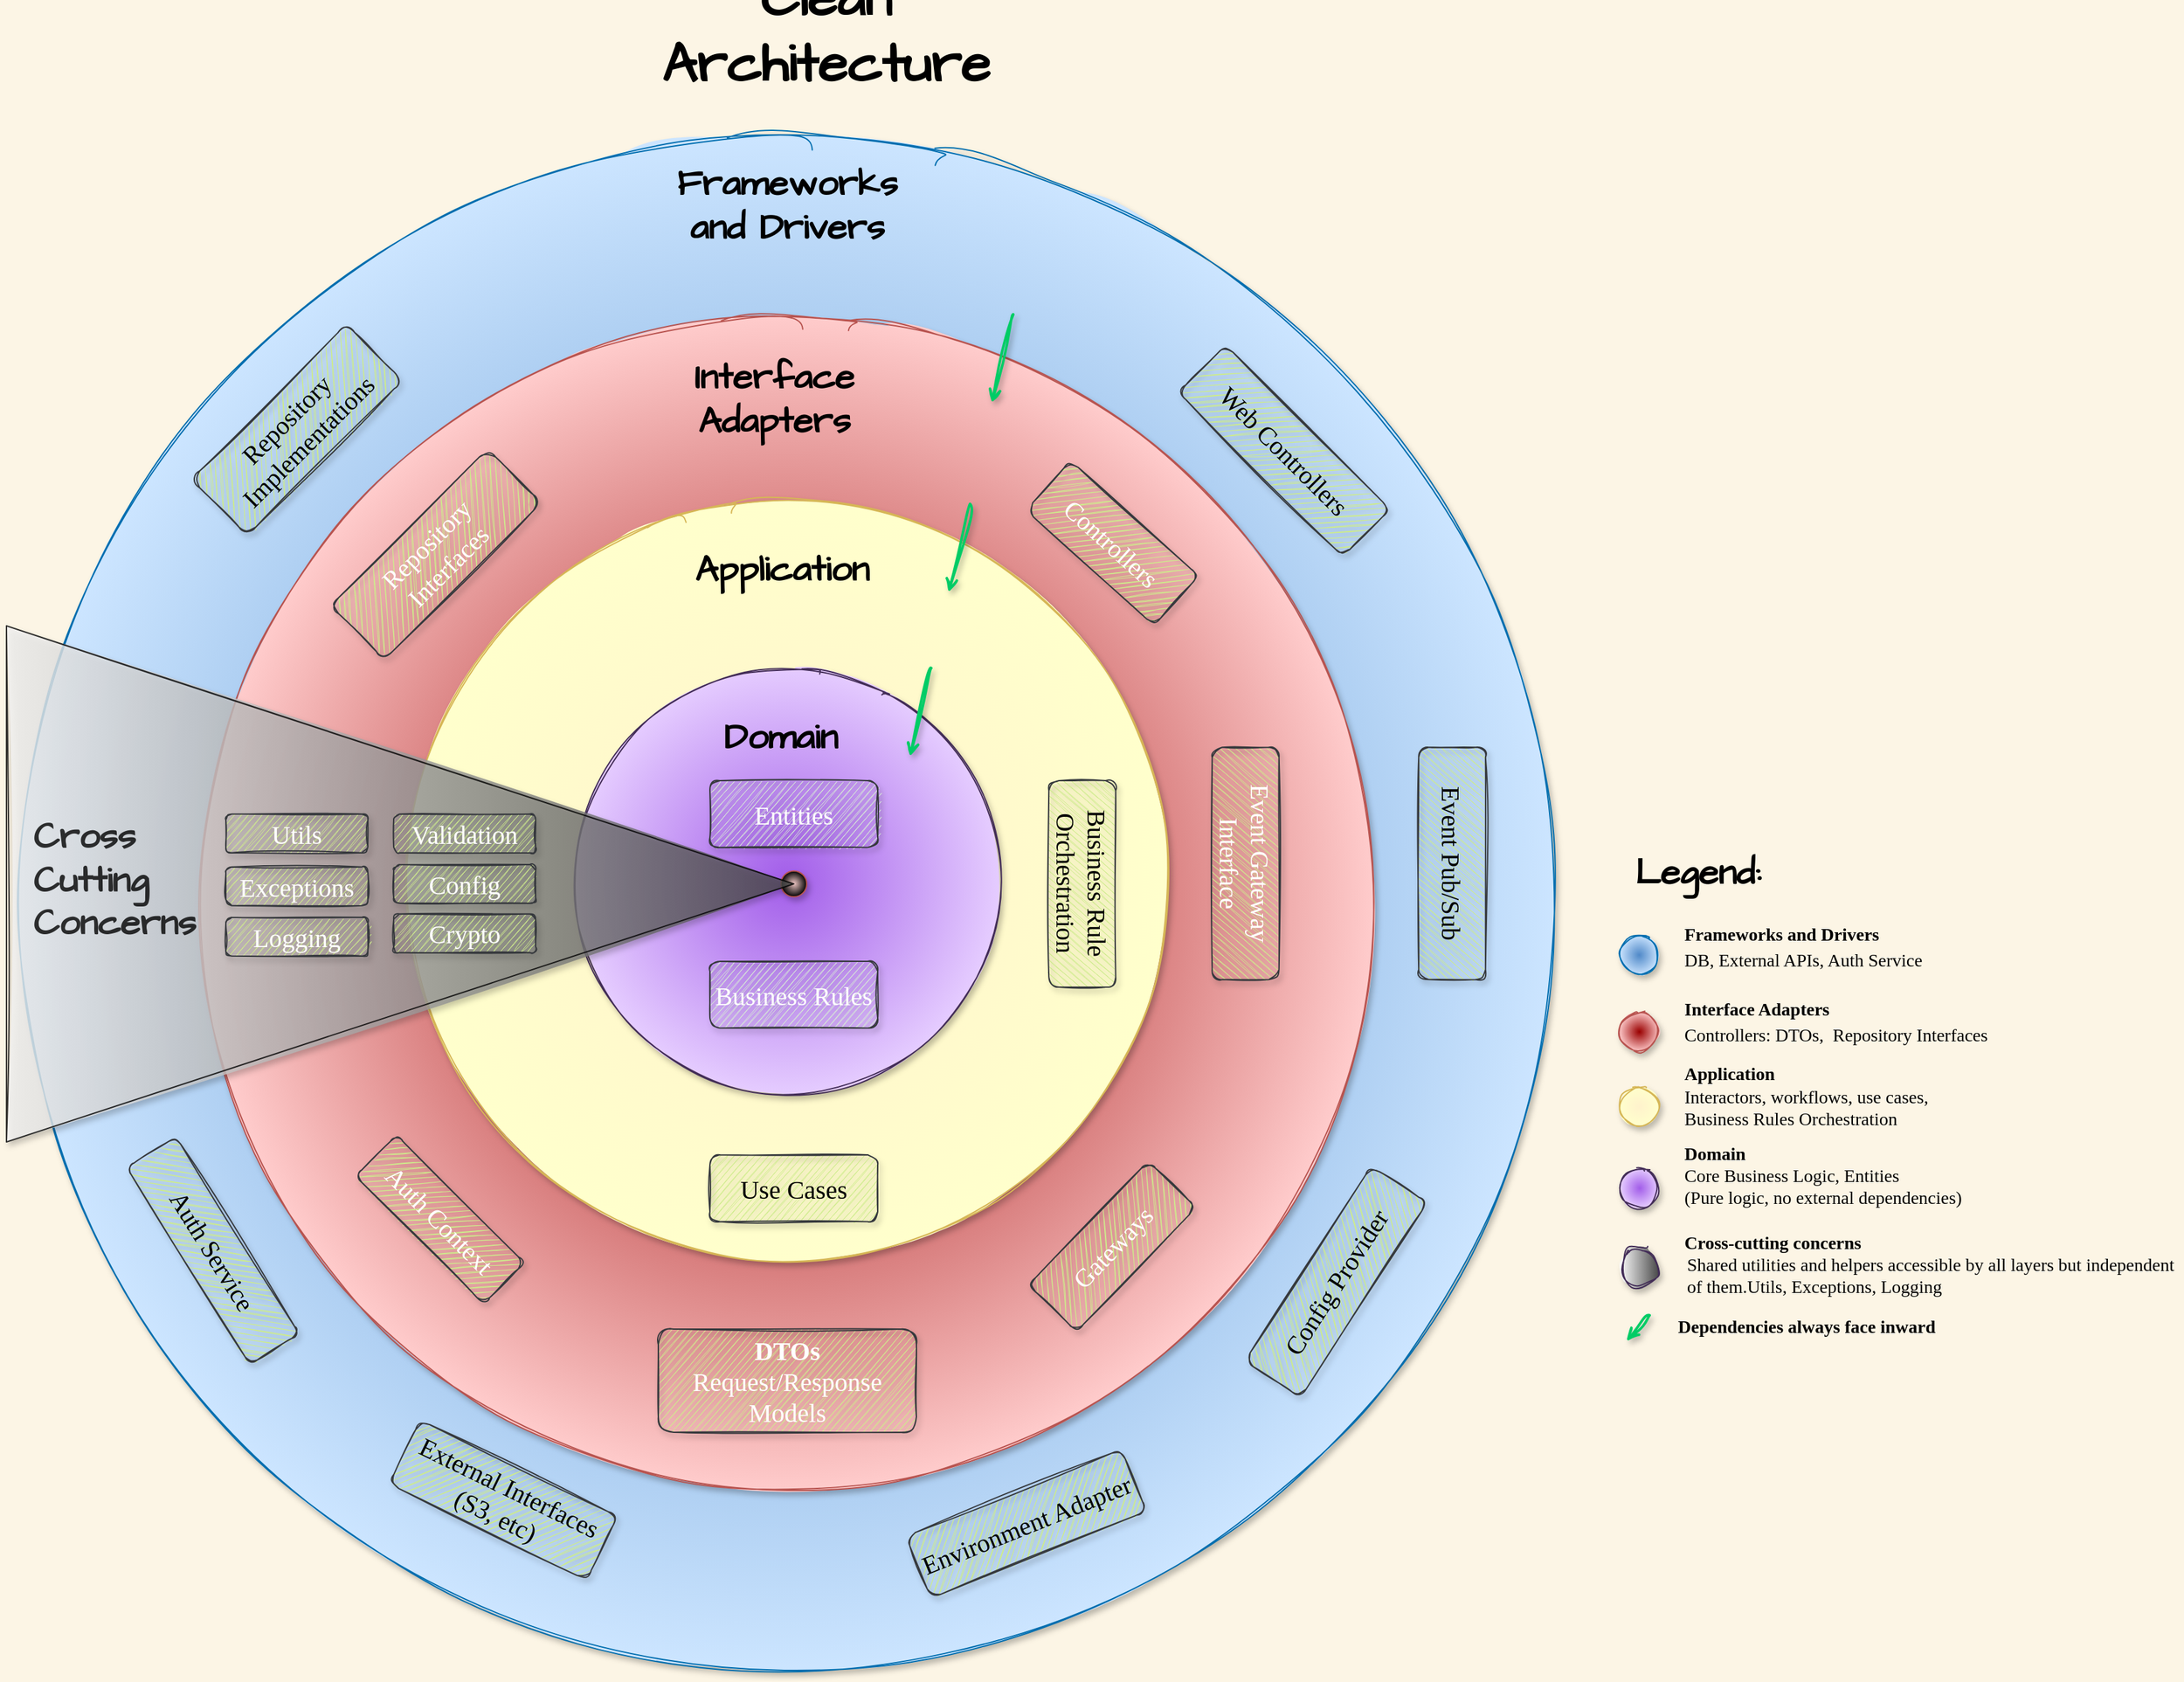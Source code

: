 <mxfile version="28.2.5">
  <diagram name="Page-1" id="ezTj9Ua7vWGi0DXHwJbb">
    <mxGraphModel dx="4676" dy="2754" grid="1" gridSize="10" guides="1" tooltips="1" connect="1" arrows="1" fold="1" page="1" pageScale="1" pageWidth="1700" pageHeight="1100" background="#FCF5E5" math="0" shadow="0">
      <root>
        <mxCell id="0" />
        <mxCell id="1" parent="0" />
        <mxCell id="L_oNTJnmxWwe4KSKojmy-1" value="" style="ellipse;whiteSpace=wrap;html=1;aspect=fixed;sketch=1;hachureGap=4;jiggle=1;curveFitting=1;fontFamily=Architects Daughter;fontSource=https%3A%2F%2Ffonts.googleapis.com%2Fcss%3Ffamily%3DArchitects%2BDaughter;fillStyle=auto;fillColor=#5089C8;fontColor=#ffffff;strokeColor=#006EAF;gradientColor=#CCE5FF;shadow=1;gradientDirection=radial;" parent="1" vertex="1">
          <mxGeometry x="-1550" y="-940" width="1190" height="1190" as="geometry" />
        </mxCell>
        <mxCell id="L_oNTJnmxWwe4KSKojmy-5" value="&lt;meta charset=&quot;utf-8&quot;&gt;Repository Interfaces" style="ellipse;whiteSpace=wrap;html=1;aspect=fixed;sketch=1;hachureGap=4;jiggle=1;curveFitting=1;fontFamily=Architects Daughter;fontSource=https%3A%2F%2Ffonts.googleapis.com%2Fcss%3Ffamily%3DArchitects%2BDaughter;fillColor=#990000;strokeColor=#b85450;gradientDirection=radial;gradientColor=#FFCCCC;shadow=1;" parent="1" vertex="1">
          <mxGeometry x="-1410" y="-800" width="910" height="910" as="geometry" />
        </mxCell>
        <mxCell id="L_oNTJnmxWwe4KSKojmy-6" value="" style="ellipse;whiteSpace=wrap;html=1;aspect=fixed;sketch=1;hachureGap=4;jiggle=1;curveFitting=1;fontFamily=Architects Daughter;fontSource=https%3A%2F%2Ffonts.googleapis.com%2Fcss%3Ffamily%3DArchitects%2BDaughter;fillColor=#fff2cc;strokeColor=#d6b656;gradientColor=#FFFFCC;gradientDirection=radial;shadow=1;" parent="1" vertex="1">
          <mxGeometry x="-1250" y="-657.25" width="590" height="590" as="geometry" />
        </mxCell>
        <mxCell id="L_oNTJnmxWwe4KSKojmy-3" value="Use Cases" style="text;html=1;align=center;verticalAlign=middle;whiteSpace=wrap;rounded=1;fontFamily=Tahoma;fontSize=20;rotation=0;fillColor=#cdeb8b;sketch=1;curveFitting=1;jiggle=1;strokeColor=#36393d;fontStyle=0;shadow=1;" parent="1" vertex="1">
          <mxGeometry x="-1015" y="-150" width="130" height="51.74" as="geometry" />
        </mxCell>
        <mxCell id="L_oNTJnmxWwe4KSKojmy-8" value="&lt;font style=&quot;color: rgb(0, 0, 0);&quot;&gt;Application&lt;/font&gt;" style="text;html=1;align=center;verticalAlign=middle;whiteSpace=wrap;rounded=0;fontFamily=Architects Daughter;fontSource=https%3A%2F%2Ffonts.googleapis.com%2Fcss%3Ffamily%3DArchitects%2BDaughter;fontSize=28;sketch=1;curveFitting=1;jiggle=1;shadow=1;fontStyle=1" parent="1" vertex="1">
          <mxGeometry x="-1027.68" y="-630" width="137.68" height="51.74" as="geometry" />
        </mxCell>
        <mxCell id="L_oNTJnmxWwe4KSKojmy-13" value="&lt;span&gt;&lt;font style=&quot;color: rgb(0, 0, 0);&quot;&gt;Frameworks and Drivers&lt;/font&gt;&lt;/span&gt;" style="text;html=1;align=center;verticalAlign=middle;whiteSpace=wrap;rounded=0;fontFamily=Architects Daughter;fontSource=https%3A%2F%2Ffonts.googleapis.com%2Fcss%3Ffamily%3DArchitects%2BDaughter;fontSize=28;fontStyle=1;fontColor=#FFFFFF;sketch=1;curveFitting=1;jiggle=1;shadow=1;" parent="1" vertex="1">
          <mxGeometry x="-1040" y="-900" width="170" height="28.47" as="geometry" />
        </mxCell>
        <mxCell id="7BB0X8on6r7ExaS-RdIz-3" value="" style="ellipse;whiteSpace=wrap;html=1;aspect=fixed;sketch=1;hachureGap=4;jiggle=1;curveFitting=1;fontFamily=Architects Daughter;fontSource=https%3A%2F%2Ffonts.googleapis.com%2Fcss%3Ffamily%3DArchitects%2BDaughter;fillColor=#A25DE9;fontColor=#ffffff;strokeColor=#432D57;gradientColor=#E5CCFF;gradientDirection=radial;shadow=1;" parent="1" vertex="1">
          <mxGeometry x="-1120" y="-527.25" width="330" height="330" as="geometry" />
        </mxCell>
        <mxCell id="7BB0X8on6r7ExaS-RdIz-11" value="Repository Implementations" style="text;html=1;align=center;verticalAlign=middle;whiteSpace=wrap;rounded=1;fontFamily=Tahoma;fontSize=20;rotation=-45;fillColor=#cdeb8b;sketch=1;curveFitting=1;jiggle=1;strokeColor=#36393d;fontStyle=0;shadow=1;" parent="1" vertex="1">
          <mxGeometry x="-1420" y="-742.62" width="170" height="61.53" as="geometry" />
        </mxCell>
        <mxCell id="7BB0X8on6r7ExaS-RdIz-15" value="Web Controllers" style="text;html=1;align=center;verticalAlign=middle;whiteSpace=wrap;rounded=1;fontFamily=Tahoma;fontSize=20;rotation=45;fillColor=#cdeb8b;sketch=1;curveFitting=1;jiggle=1;strokeColor=#36393d;fontStyle=0;shadow=1;" parent="1" vertex="1">
          <mxGeometry x="-660" y="-721.53" width="180" height="51.74" as="geometry" />
        </mxCell>
        <mxCell id="7BB0X8on6r7ExaS-RdIz-16" value="Controllers" style="text;html=1;align=center;verticalAlign=middle;whiteSpace=wrap;rounded=1;fontFamily=Tahoma;fontSize=20;rotation=42;fillColor=#cdeb8b;sketch=1;curveFitting=1;jiggle=1;strokeColor=#36393d;fontStyle=0;shadow=1;fontColor=#FFFFFF;" parent="1" vertex="1">
          <mxGeometry x="-770" y="-650" width="133.48" height="51.74" as="geometry" />
        </mxCell>
        <mxCell id="7BB0X8on6r7ExaS-RdIz-2" value="&lt;span&gt;&lt;font style=&quot;color: rgb(0, 0, 0);&quot;&gt;Domain&lt;/font&gt;&lt;/span&gt;" style="text;html=1;align=center;verticalAlign=middle;whiteSpace=wrap;rounded=0;fontFamily=Architects Daughter;fontSource=https%3A%2F%2Ffonts.googleapis.com%2Fcss%3Ffamily%3DArchitects%2BDaughter;fontSize=28;fontStyle=1;fontColor=#FFFFFF;sketch=1;curveFitting=1;jiggle=1;shadow=1;" parent="1" vertex="1">
          <mxGeometry x="-1045" y="-488.26" width="170" height="28.47" as="geometry" />
        </mxCell>
        <mxCell id="7BB0X8on6r7ExaS-RdIz-19" value="&lt;span&gt;&lt;font style=&quot;color: rgb(0, 0, 0);&quot;&gt;Interface Adapters&lt;/font&gt;&lt;/span&gt;" style="text;html=1;align=center;verticalAlign=middle;whiteSpace=wrap;rounded=0;fontFamily=Architects Daughter;fontSource=https%3A%2F%2Ffonts.googleapis.com%2Fcss%3Ffamily%3DArchitects%2BDaughter;fontSize=28;fontStyle=1;fontColor=#FFFFFF;sketch=1;curveFitting=1;jiggle=1;shadow=1;" parent="1" vertex="1">
          <mxGeometry x="-1050" y="-750" width="170" height="28.47" as="geometry" />
        </mxCell>
        <mxCell id="7BB0X8on6r7ExaS-RdIz-20" value="Gateways" style="text;html=1;align=center;verticalAlign=middle;whiteSpace=wrap;rounded=1;fontFamily=Tahoma;fontSize=20;rotation=-46;fillColor=#cdeb8b;sketch=1;curveFitting=1;jiggle=1;strokeColor=#36393d;fontStyle=0;shadow=1;fontColor=#FFFFFF;" parent="1" vertex="1">
          <mxGeometry x="-770" y="-105" width="133.48" height="51.74" as="geometry" />
        </mxCell>
        <mxCell id="7BB0X8on6r7ExaS-RdIz-22" value="Auth Service" style="text;html=1;align=center;verticalAlign=middle;whiteSpace=wrap;rounded=1;fontFamily=Tahoma;fontSize=20;rotation=58;fillColor=#cdeb8b;sketch=1;curveFitting=1;jiggle=1;strokeColor=#36393d;fontStyle=0;shadow=1;" parent="1" vertex="1">
          <mxGeometry x="-1490" y="-98.26" width="180" height="45" as="geometry" />
        </mxCell>
        <mxCell id="7BB0X8on6r7ExaS-RdIz-23" value="External Interfaces (S3, etc)" style="text;html=1;align=center;verticalAlign=middle;whiteSpace=wrap;rounded=1;fontFamily=Tahoma;fontSize=20;rotation=26;fillColor=#cdeb8b;sketch=1;curveFitting=1;jiggle=1;strokeColor=#36393d;fontStyle=0;shadow=1;" parent="1" vertex="1">
          <mxGeometry x="-1260" y="90" width="170" height="55" as="geometry" />
        </mxCell>
        <mxCell id="7BB0X8on6r7ExaS-RdIz-26" value="Repository Interfaces" style="text;html=1;align=center;verticalAlign=middle;whiteSpace=wrap;rounded=1;fontFamily=Tahoma;fontSize=20;rotation=-45;fillColor=#cdeb8b;sketch=1;curveFitting=1;jiggle=1;strokeColor=#36393d;fontStyle=0;shadow=1;fontColor=#FFFFFF;" parent="1" vertex="1">
          <mxGeometry x="-1313.2" y="-644.99" width="171.89" height="58.99" as="geometry" />
        </mxCell>
        <mxCell id="pnV5XRPYuWJD4NYBEjft-10" value="&lt;b&gt;DTOs&lt;/b&gt;&lt;br&gt;Request/Response Models" style="text;html=1;align=center;verticalAlign=middle;whiteSpace=wrap;rounded=1;fontFamily=Tahoma;fontSize=20;rotation=0;fillColor=#cdeb8b;sketch=1;curveFitting=1;jiggle=1;strokeColor=#36393d;fontStyle=0;shadow=1;fontColor=#FFFFFF;" parent="1" vertex="1">
          <mxGeometry x="-1055" y="-15" width="200" height="80" as="geometry" />
        </mxCell>
        <mxCell id="pnV5XRPYuWJD4NYBEjft-12" value="" style="ellipse;whiteSpace=wrap;html=1;aspect=fixed;hachureGap=4;fontFamily=Architects Daughter;fontSource=https%3A%2F%2Ffonts.googleapis.com%2Fcss%3Ffamily%3DArchitects%2BDaughter;fillColor=#f8cecc;strokeColor=#b85450;gradientDirection=radial;shadow=1;gradientColor=default;" parent="1" vertex="1">
          <mxGeometry x="-960" y="-370" width="20" height="20" as="geometry" />
        </mxCell>
        <mxCell id="pnV5XRPYuWJD4NYBEjft-13" value="" style="group;sketch=1;curveFitting=1;jiggle=2;shadow=1;" parent="1" vertex="1" connectable="0">
          <mxGeometry x="-1560" y="-510" width="610" height="350" as="geometry" />
        </mxCell>
        <mxCell id="7BB0X8on6r7ExaS-RdIz-27" value="" style="triangle;whiteSpace=wrap;html=1;sketch=1;curveFitting=1;jiggle=2;opacity=80;gradientColor=#F4F4F4;fillColor=#464646;gradientDirection=west;shadow=1;" parent="pnV5XRPYuWJD4NYBEjft-13" vertex="1">
          <mxGeometry y="-50.01" width="610" height="400.01" as="geometry" />
        </mxCell>
        <mxCell id="pnV5XRPYuWJD4NYBEjft-1" value="&lt;span&gt;&lt;font style=&quot;color: rgb(0, 0, 0);&quot;&gt;Cross Cutting Concerns&lt;/font&gt;&lt;/span&gt;" style="text;html=1;align=left;verticalAlign=middle;whiteSpace=wrap;rounded=0;fontFamily=Architects Daughter;fontSource=https%3A%2F%2Ffonts.googleapis.com%2Fcss%3Ffamily%3DArchitects%2BDaughter;fontSize=28;fontStyle=1;fontColor=#FFFFFF;sketch=1;curveFitting=1;jiggle=1;rotation=0;spacing=1;textOpacity=80;shadow=1;" parent="pnV5XRPYuWJD4NYBEjft-13" vertex="1">
          <mxGeometry x="20" y="91.228" width="110" height="112.038" as="geometry" />
        </mxCell>
        <mxCell id="pnV5XRPYuWJD4NYBEjft-2" value="Utils" style="text;html=1;align=center;verticalAlign=middle;whiteSpace=wrap;rounded=1;fontFamily=Tahoma;fontSize=20;rotation=0;fillColor=#cdeb8b;sketch=1;curveFitting=1;jiggle=1;strokeColor=#36393d;fontStyle=0;shadow=1;fontColor=#FFFFFF;" parent="pnV5XRPYuWJD4NYBEjft-13" vertex="1">
          <mxGeometry x="170" y="95.911" width="110" height="30" as="geometry" />
        </mxCell>
        <mxCell id="pnV5XRPYuWJD4NYBEjft-4" value="Logging" style="text;html=1;align=center;verticalAlign=middle;whiteSpace=wrap;rounded=1;fontFamily=Tahoma;fontSize=20;rotation=0;fillColor=#cdeb8b;sketch=1;curveFitting=1;jiggle=1;strokeColor=#36393d;fontStyle=0;shadow=1;fontColor=#FFFFFF;" parent="pnV5XRPYuWJD4NYBEjft-13" vertex="1">
          <mxGeometry x="170" y="175.91" width="110" height="30" as="geometry" />
        </mxCell>
        <mxCell id="pnV5XRPYuWJD4NYBEjft-123" value="Config" style="text;html=1;align=center;verticalAlign=middle;whiteSpace=wrap;rounded=1;fontFamily=Tahoma;fontSize=20;rotation=0;fillColor=#cdeb8b;sketch=1;curveFitting=1;jiggle=1;strokeColor=#36393d;fontStyle=0;shadow=1;fontColor=#FFFFFF;" parent="pnV5XRPYuWJD4NYBEjft-13" vertex="1">
          <mxGeometry x="300" y="134.99" width="110" height="30" as="geometry" />
        </mxCell>
        <mxCell id="pnV5XRPYuWJD4NYBEjft-124" value="Validation" style="text;html=1;align=center;verticalAlign=middle;whiteSpace=wrap;rounded=1;fontFamily=Tahoma;fontSize=20;rotation=0;fillColor=#cdeb8b;sketch=1;curveFitting=1;jiggle=1;strokeColor=#36393d;fontStyle=0;shadow=1;fontColor=#FFFFFF;" parent="pnV5XRPYuWJD4NYBEjft-13" vertex="1">
          <mxGeometry x="300" y="95.911" width="110" height="30" as="geometry" />
        </mxCell>
        <mxCell id="pnV5XRPYuWJD4NYBEjft-129" value="Exceptions" style="text;html=1;align=center;verticalAlign=middle;whiteSpace=wrap;rounded=1;fontFamily=Tahoma;fontSize=20;rotation=0;fillColor=#cdeb8b;sketch=1;curveFitting=1;jiggle=1;strokeColor=#36393d;fontStyle=0;shadow=1;fontColor=#FFFFFF;" parent="pnV5XRPYuWJD4NYBEjft-13" vertex="1">
          <mxGeometry x="170" y="136.83" width="110" height="30" as="geometry" />
        </mxCell>
        <mxCell id="pnV5XRPYuWJD4NYBEjft-187" value="Crypto" style="text;html=1;align=center;verticalAlign=middle;whiteSpace=wrap;rounded=1;fontFamily=Tahoma;fontSize=20;rotation=0;fillColor=#cdeb8b;sketch=1;curveFitting=1;jiggle=1;strokeColor=#36393d;fontStyle=0;shadow=1;fontColor=#FFFFFF;" parent="pnV5XRPYuWJD4NYBEjft-13" vertex="1">
          <mxGeometry x="300" y="173.27" width="110" height="30" as="geometry" />
        </mxCell>
        <mxCell id="pnV5XRPYuWJD4NYBEjft-14" value="Entities" style="text;html=1;align=center;verticalAlign=middle;whiteSpace=wrap;rounded=1;fontFamily=Tahoma;fontSize=20;rotation=0;fillColor=#D5E8D4;sketch=1;curveFitting=1;jiggle=1;strokeColor=#36393d;fontStyle=0;shadow=1;fontColor=#FFFFFF;" parent="1" vertex="1">
          <mxGeometry x="-1015" y="-440" width="130" height="51.74" as="geometry" />
        </mxCell>
        <mxCell id="pnV5XRPYuWJD4NYBEjft-16" value="Auth Context" style="text;html=1;align=center;verticalAlign=middle;whiteSpace=wrap;rounded=1;fontFamily=Tahoma;fontSize=20;rotation=45;fillColor=#cdeb8b;sketch=1;curveFitting=1;jiggle=1;strokeColor=#36393d;fontStyle=0;shadow=1;fontColor=#FFFFFF;" parent="1" vertex="1">
          <mxGeometry x="-1294.14" y="-122.4" width="140" height="45" as="geometry" />
        </mxCell>
        <mxCell id="pnV5XRPYuWJD4NYBEjft-85" value="Business Rules" style="text;html=1;align=center;verticalAlign=middle;whiteSpace=wrap;rounded=1;fontFamily=Tahoma;fontSize=20;rotation=0;fillColor=#D5E8D4;sketch=1;curveFitting=1;jiggle=1;strokeColor=#36393d;fontStyle=0;shadow=1;fontColor=#FFFFFF;" parent="1" vertex="1">
          <mxGeometry x="-1015" y="-300" width="130" height="51.74" as="geometry" />
        </mxCell>
        <mxCell id="pnV5XRPYuWJD4NYBEjft-86" value="Config Provider" style="text;html=1;align=center;verticalAlign=middle;whiteSpace=wrap;rounded=1;fontFamily=Tahoma;fontSize=20;rotation=303;fillColor=#cdeb8b;sketch=1;curveFitting=1;jiggle=1;strokeColor=#36393d;fontStyle=0;shadow=1;" parent="1" vertex="1">
          <mxGeometry x="-619.998" y="-77.397" width="180" height="51.74" as="geometry" />
        </mxCell>
        <mxCell id="pnV5XRPYuWJD4NYBEjft-87" value="Environment Adapter" style="text;html=1;align=center;verticalAlign=middle;whiteSpace=wrap;rounded=1;fontFamily=Tahoma;fontSize=20;rotation=338;fillColor=#cdeb8b;sketch=1;curveFitting=1;jiggle=1;strokeColor=#36393d;fontStyle=0;shadow=1;" parent="1" vertex="1">
          <mxGeometry x="-859.998" y="109.999" width="180" height="51.74" as="geometry" />
        </mxCell>
        <mxCell id="pnV5XRPYuWJD4NYBEjft-103" value="" style="edgeStyle=none;orthogonalLoop=1;jettySize=auto;html=1;rounded=1;fontFamily=Architects Daughter;fontSource=https%3A%2F%2Ffonts.googleapis.com%2Fcss%3Ffamily%3DArchitects%2BDaughter;fontSize=16;endArrow=open;sourcePerimeterSpacing=8;targetPerimeterSpacing=8;curved=1;fillColor=#006633;strokeColor=#00CC66;gradientColor=#00CC66;gradientDirection=west;strokeWidth=2;sketch=1;curveFitting=1;jiggle=2;shadow=1;" parent="1" edge="1">
          <mxGeometry width="140" relative="1" as="geometry">
            <mxPoint x="-780" y="-801.3" as="sourcePoint" />
            <mxPoint x="-796.52" y="-732.83" as="targetPoint" />
            <Array as="points" />
          </mxGeometry>
        </mxCell>
        <mxCell id="pnV5XRPYuWJD4NYBEjft-109" value="" style="edgeStyle=none;orthogonalLoop=1;jettySize=auto;html=1;rounded=1;fontFamily=Architects Daughter;fontSource=https%3A%2F%2Ffonts.googleapis.com%2Fcss%3Ffamily%3DArchitects%2BDaughter;fontSize=16;endArrow=open;sourcePerimeterSpacing=8;targetPerimeterSpacing=8;curved=1;fillColor=#006633;strokeColor=#00CC66;gradientColor=#00CC66;gradientDirection=west;strokeWidth=2;sketch=1;curveFitting=1;jiggle=2;shadow=1;" parent="1" edge="1">
          <mxGeometry width="140" relative="1" as="geometry">
            <mxPoint x="-813.48" y="-654.47" as="sourcePoint" />
            <mxPoint x="-830" y="-586" as="targetPoint" />
            <Array as="points" />
          </mxGeometry>
        </mxCell>
        <mxCell id="pnV5XRPYuWJD4NYBEjft-110" value="" style="edgeStyle=none;orthogonalLoop=1;jettySize=auto;html=1;rounded=1;fontFamily=Architects Daughter;fontSource=https%3A%2F%2Ffonts.googleapis.com%2Fcss%3Ffamily%3DArchitects%2BDaughter;fontSize=16;endArrow=open;sourcePerimeterSpacing=8;targetPerimeterSpacing=8;curved=1;fillColor=#006633;strokeColor=#00CC66;gradientColor=#00CC66;gradientDirection=west;strokeWidth=2;sketch=1;curveFitting=1;jiggle=2;shadow=1;" parent="1" edge="1">
          <mxGeometry width="140" relative="1" as="geometry">
            <mxPoint x="-843.48" y="-527.25" as="sourcePoint" />
            <mxPoint x="-860" y="-458.78" as="targetPoint" />
            <Array as="points" />
          </mxGeometry>
        </mxCell>
        <mxCell id="pnV5XRPYuWJD4NYBEjft-120" value="Business Rule Orchestration" style="text;html=1;align=center;verticalAlign=middle;whiteSpace=wrap;rounded=1;fontFamily=Tahoma;fontSize=20;rotation=90;fillColor=#cdeb8b;sketch=1;curveFitting=1;jiggle=1;strokeColor=#36393d;fontStyle=0;shadow=1;" parent="1" vertex="1">
          <mxGeometry x="-806.52" y="-385.87" width="160" height="51.74" as="geometry" />
        </mxCell>
        <mxCell id="pnV5XRPYuWJD4NYBEjft-121" value="Event Pub/Sub" style="text;html=1;align=center;verticalAlign=middle;whiteSpace=wrap;rounded=1;fontFamily=Tahoma;fontSize=20;rotation=90;fillColor=#cdeb8b;sketch=1;curveFitting=1;jiggle=1;strokeColor=#36393d;fontStyle=0;shadow=1;" parent="1" vertex="1">
          <mxGeometry x="-530.004" y="-401.74" width="180" height="51.74" as="geometry" />
        </mxCell>
        <mxCell id="pnV5XRPYuWJD4NYBEjft-122" value="Event Gateway Interface" style="text;html=1;align=center;verticalAlign=middle;whiteSpace=wrap;rounded=1;fontFamily=Tahoma;fontSize=20;rotation=90;fillColor=#cdeb8b;sketch=1;curveFitting=1;jiggle=1;strokeColor=#36393d;fontStyle=0;shadow=1;fontColor=#FFFFFF;" parent="1" vertex="1">
          <mxGeometry x="-690.004" y="-401.74" width="180" height="51.74" as="geometry" />
        </mxCell>
        <mxCell id="pnV5XRPYuWJD4NYBEjft-186" value="&lt;span&gt;&lt;font style=&quot;font-size: 42px;&quot;&gt;Clean Architecture&lt;/font&gt;&lt;/span&gt;" style="text;html=1;align=center;verticalAlign=middle;whiteSpace=wrap;rounded=0;fontFamily=Architects Daughter;fontSource=https%3A%2F%2Ffonts.googleapis.com%2Fcss%3Ffamily%3DArchitects%2BDaughter;fontSize=36;fontStyle=1;fontColor=#000000;sketch=1;curveFitting=1;jiggle=1;shadow=1;" parent="1" vertex="1">
          <mxGeometry x="-1100" y="-1040" width="350" height="40" as="geometry" />
        </mxCell>
        <mxCell id="pnV5XRPYuWJD4NYBEjft-182" value="&lt;span&gt;&lt;font style=&quot;color: rgb(0, 0, 0);&quot;&gt;&lt;span style=&quot;font-weight: normal;&quot;&gt;Core Business Logic, Entities &lt;br&gt;(Pure logic, no external dependencies)&lt;/span&gt;&lt;/font&gt;&lt;/span&gt;" style="text;html=1;align=left;verticalAlign=middle;whiteSpace=wrap;rounded=0;fontFamily=Tahoma;fontSize=14;fontStyle=1;fontColor=#FFFFFF;sketch=1;curveFitting=1;jiggle=1;shadow=1;spacing=0;" parent="1" vertex="1">
          <mxGeometry x="-260" y="-140" width="250" height="30" as="geometry" />
        </mxCell>
        <mxCell id="pnV5XRPYuWJD4NYBEjft-137" value="" style="ellipse;whiteSpace=wrap;html=1;aspect=fixed;sketch=1;hachureGap=4;jiggle=1;curveFitting=1;fontFamily=Tahoma;fillColor=#A25DE9;fontColor=#ffffff;strokeColor=#432D57;gradientColor=#E5CCFF;gradientDirection=radial;shadow=1;fontStyle=1;fontSize=14;spacing=0;" parent="1" vertex="1">
          <mxGeometry x="-310" y="-139.13" width="30" height="30" as="geometry" />
        </mxCell>
        <mxCell id="pnV5XRPYuWJD4NYBEjft-138" value="" style="ellipse;whiteSpace=wrap;html=1;sketch=1;hachureGap=4;jiggle=1;curveFitting=1;fontFamily=Tahoma;fillColor=#fff2cc;strokeColor=#d6b656;gradientColor=#FFFFCC;gradientDirection=radial;shadow=1;aspect=fixed;fontStyle=1;fontSize=14;spacing=0;" parent="1" vertex="1">
          <mxGeometry x="-310" y="-202.4" width="30" height="30" as="geometry" />
        </mxCell>
        <mxCell id="pnV5XRPYuWJD4NYBEjft-142" value="" style="ellipse;whiteSpace=wrap;html=1;aspect=fixed;sketch=1;hachureGap=4;jiggle=1;curveFitting=1;fontFamily=Tahoma;fillStyle=auto;fillColor=#5089C8;fontColor=#ffffff;strokeColor=#006EAF;gradientColor=#CCE5FF;shadow=1;gradientDirection=radial;fontStyle=1;fontSize=14;spacing=0;" parent="1" vertex="1">
          <mxGeometry x="-310" y="-320" width="30" height="30" as="geometry" />
        </mxCell>
        <mxCell id="pnV5XRPYuWJD4NYBEjft-144" value="" style="ellipse;whiteSpace=wrap;html=1;sketch=1;hachureGap=4;jiggle=1;curveFitting=1;fontFamily=Tahoma;fillColor=#990000;strokeColor=#b85450;gradientDirection=radial;gradientColor=#FFCCCC;shadow=1;aspect=fixed;fontStyle=1;fontSize=14;spacing=0;" parent="1" vertex="1">
          <mxGeometry x="-310" y="-260" width="30" height="30" as="geometry" />
        </mxCell>
        <mxCell id="pnV5XRPYuWJD4NYBEjft-168" value="" style="ellipse;whiteSpace=wrap;html=1;aspect=fixed;sketch=1;hachureGap=4;jiggle=2;curveFitting=1;fontFamily=Tahoma;fillColor=#464646;fontColor=default;strokeColor=#432D57;gradientColor=#FFFFFF;gradientDirection=west;shadow=1;pointerEvents=0;align=center;verticalAlign=top;fontSize=14;fontStyle=1;spacing=0;" parent="1" vertex="1">
          <mxGeometry x="-310" y="-77.4" width="30" height="30" as="geometry" />
        </mxCell>
        <mxCell id="pnV5XRPYuWJD4NYBEjft-169" value="&lt;span&gt;&lt;font style=&quot;color: rgb(0, 0, 0);&quot;&gt;Frameworks and Drivers&lt;/font&gt;&lt;/span&gt;" style="text;html=1;align=left;verticalAlign=middle;whiteSpace=wrap;rounded=0;fontFamily=Tahoma;fontSize=14;fontStyle=1;fontColor=#FFFFFF;sketch=1;curveFitting=1;jiggle=1;shadow=1;spacing=0;" parent="1" vertex="1">
          <mxGeometry x="-260" y="-330" width="200" height="20" as="geometry" />
        </mxCell>
        <mxCell id="pnV5XRPYuWJD4NYBEjft-170" value="&lt;span&gt;&lt;font style=&quot;color: rgb(0, 0, 0);&quot;&gt;Interface Adapters&lt;/font&gt;&lt;/span&gt;" style="text;html=1;align=left;verticalAlign=middle;whiteSpace=wrap;rounded=0;fontFamily=Tahoma;fontSize=14;fontStyle=1;fontColor=#FFFFFF;sketch=1;curveFitting=1;jiggle=1;shadow=1;spacing=0;" parent="1" vertex="1">
          <mxGeometry x="-260" y="-272.4" width="200" height="20" as="geometry" />
        </mxCell>
        <mxCell id="pnV5XRPYuWJD4NYBEjft-171" value="&lt;span&gt;&lt;font style=&quot;color: rgb(0, 0, 0);&quot;&gt;Application&lt;/font&gt;&lt;/span&gt;" style="text;html=1;align=left;verticalAlign=middle;whiteSpace=wrap;rounded=0;fontFamily=Tahoma;fontSize=14;fontStyle=1;fontColor=#FFFFFF;sketch=1;curveFitting=1;jiggle=1;shadow=1;spacing=0;" parent="1" vertex="1">
          <mxGeometry x="-260" y="-222.4" width="200" height="20" as="geometry" />
        </mxCell>
        <mxCell id="pnV5XRPYuWJD4NYBEjft-172" value="&lt;span&gt;&lt;font style=&quot;color: rgb(0, 0, 0);&quot;&gt;Domain&lt;/font&gt;&lt;/span&gt;" style="text;html=1;align=left;verticalAlign=middle;whiteSpace=wrap;rounded=0;fontFamily=Tahoma;fontSize=14;fontStyle=1;fontColor=#FFFFFF;sketch=1;curveFitting=1;jiggle=1;shadow=1;spacing=0;" parent="1" vertex="1">
          <mxGeometry x="-260" y="-160" width="200" height="20" as="geometry" />
        </mxCell>
        <mxCell id="pnV5XRPYuWJD4NYBEjft-173" value="&lt;span&gt;&lt;font style=&quot;color: rgb(0, 0, 0);&quot;&gt;Cross-cutting concerns&lt;/font&gt;&lt;/span&gt;" style="text;html=1;align=left;verticalAlign=middle;whiteSpace=wrap;rounded=0;fontFamily=Tahoma;fontSize=14;fontStyle=1;fontColor=#FFFFFF;sketch=1;curveFitting=1;jiggle=1;shadow=1;spacing=0;" parent="1" vertex="1">
          <mxGeometry x="-260" y="-90.66" width="200" height="20" as="geometry" />
        </mxCell>
        <mxCell id="pnV5XRPYuWJD4NYBEjft-179" value="&lt;span&gt;&lt;font style=&quot;color: rgb(0, 0, 0);&quot;&gt;&lt;span style=&quot;font-weight: normal;&quot;&gt;DB, External APIs, Auth Service&lt;/span&gt;&lt;/font&gt;&lt;/span&gt;" style="text;html=1;align=left;verticalAlign=middle;whiteSpace=wrap;rounded=0;fontFamily=Tahoma;fontSize=14;fontStyle=1;fontColor=#FFFFFF;sketch=1;curveFitting=1;jiggle=1;shadow=1;spacing=0;" parent="1" vertex="1">
          <mxGeometry x="-260" y="-310" width="220" height="20" as="geometry" />
        </mxCell>
        <mxCell id="pnV5XRPYuWJD4NYBEjft-180" value="&lt;span&gt;&lt;font style=&quot;color: rgb(0, 0, 0);&quot;&gt;&lt;span style=&quot;font-weight: normal;&quot;&gt;Controllers: DTOs,&amp;nbsp; Repository Interfaces&lt;/span&gt;&lt;/font&gt;&lt;/span&gt;" style="text;html=1;align=left;verticalAlign=middle;whiteSpace=wrap;rounded=0;fontFamily=Tahoma;fontSize=14;fontStyle=1;fontColor=#FFFFFF;sketch=1;curveFitting=1;jiggle=1;shadow=1;spacing=0;" parent="1" vertex="1">
          <mxGeometry x="-260" y="-252.4" width="270" height="20" as="geometry" />
        </mxCell>
        <mxCell id="pnV5XRPYuWJD4NYBEjft-181" value="&lt;span&gt;&lt;font style=&quot;color: rgb(0, 0, 0);&quot;&gt;&lt;span style=&quot;font-weight: normal;&quot;&gt;Interactors, workflows, use cases,&lt;br&gt;Business Rules Orchestration&lt;/span&gt;&lt;/font&gt;&lt;/span&gt;" style="text;html=1;align=left;verticalAlign=middle;whiteSpace=wrap;rounded=0;fontFamily=Tahoma;fontSize=14;fontStyle=1;fontColor=#FFFFFF;sketch=1;curveFitting=1;jiggle=1;shadow=1;spacing=0;" parent="1" vertex="1">
          <mxGeometry x="-260" y="-200" width="250" height="27.6" as="geometry" />
        </mxCell>
        <mxCell id="pnV5XRPYuWJD4NYBEjft-183" value="&lt;span&gt;&lt;font style=&quot;color: rgb(0, 0, 0);&quot;&gt;&lt;font color=&quot;#000000&quot;&gt;&lt;span style=&quot;font-weight: 400;&quot;&gt;Shared utilities and helpers accessible by all layers but independent of them.&lt;/span&gt;&lt;span style=&quot;font-weight: normal;&quot;&gt;Utils, Exceptions, Logging&lt;/span&gt;&lt;/font&gt;&lt;/font&gt;&lt;/span&gt;" style="text;html=1;align=left;verticalAlign=middle;whiteSpace=wrap;rounded=0;fontFamily=Tahoma;fontSize=14;fontStyle=1;fontColor=#FFFFFF;sketch=1;curveFitting=1;jiggle=1;shadow=1;" parent="1" vertex="1">
          <mxGeometry x="-260" y="-70.66" width="380" height="30" as="geometry" />
        </mxCell>
        <mxCell id="pnV5XRPYuWJD4NYBEjft-185" value="&lt;span&gt;&lt;font&gt;Legend:&lt;/font&gt;&lt;/span&gt;" style="text;html=1;align=left;verticalAlign=middle;whiteSpace=wrap;rounded=0;fontFamily=Architects Daughter;fontSource=https%3A%2F%2Ffonts.googleapis.com%2Fcss%3Ffamily%3DArchitects%2BDaughter;fontSize=28;fontStyle=1;fontColor=#000000;sketch=1;curveFitting=1;jiggle=1;shadow=1;" parent="1" vertex="1">
          <mxGeometry x="-300" y="-380" width="140" height="22.5" as="geometry" />
        </mxCell>
        <mxCell id="pnV5XRPYuWJD4NYBEjft-190" value="" style="edgeStyle=none;orthogonalLoop=1;jettySize=auto;html=1;rounded=1;fontFamily=Architects Daughter;fontSource=https%3A%2F%2Ffonts.googleapis.com%2Fcss%3Ffamily%3DArchitects%2BDaughter;fontSize=16;endArrow=open;sourcePerimeterSpacing=8;targetPerimeterSpacing=8;curved=1;fillColor=#006633;strokeColor=#00CC66;gradientColor=#00CC66;gradientDirection=west;strokeWidth=2;sketch=1;curveFitting=1;jiggle=2;shadow=1;spacing=0;" parent="1" edge="1">
          <mxGeometry width="140" relative="1" as="geometry">
            <mxPoint x="-287" y="-25.66" as="sourcePoint" />
            <mxPoint x="-305" y="-5.66" as="targetPoint" />
            <Array as="points" />
          </mxGeometry>
        </mxCell>
        <mxCell id="pnV5XRPYuWJD4NYBEjft-191" value="&lt;span&gt;&lt;font style=&quot;color: rgb(0, 0, 0);&quot;&gt;Dependencies always face inward&lt;/font&gt;&lt;/span&gt;" style="text;html=1;align=left;verticalAlign=middle;whiteSpace=wrap;rounded=0;fontFamily=Tahoma;fontSize=14;fontStyle=1;fontColor=#FFFFFF;sketch=1;curveFitting=1;jiggle=1;shadow=1;spacing=0;" parent="1" vertex="1">
          <mxGeometry x="-265" y="-25.66" width="250" height="20" as="geometry" />
        </mxCell>
      </root>
    </mxGraphModel>
  </diagram>
</mxfile>
